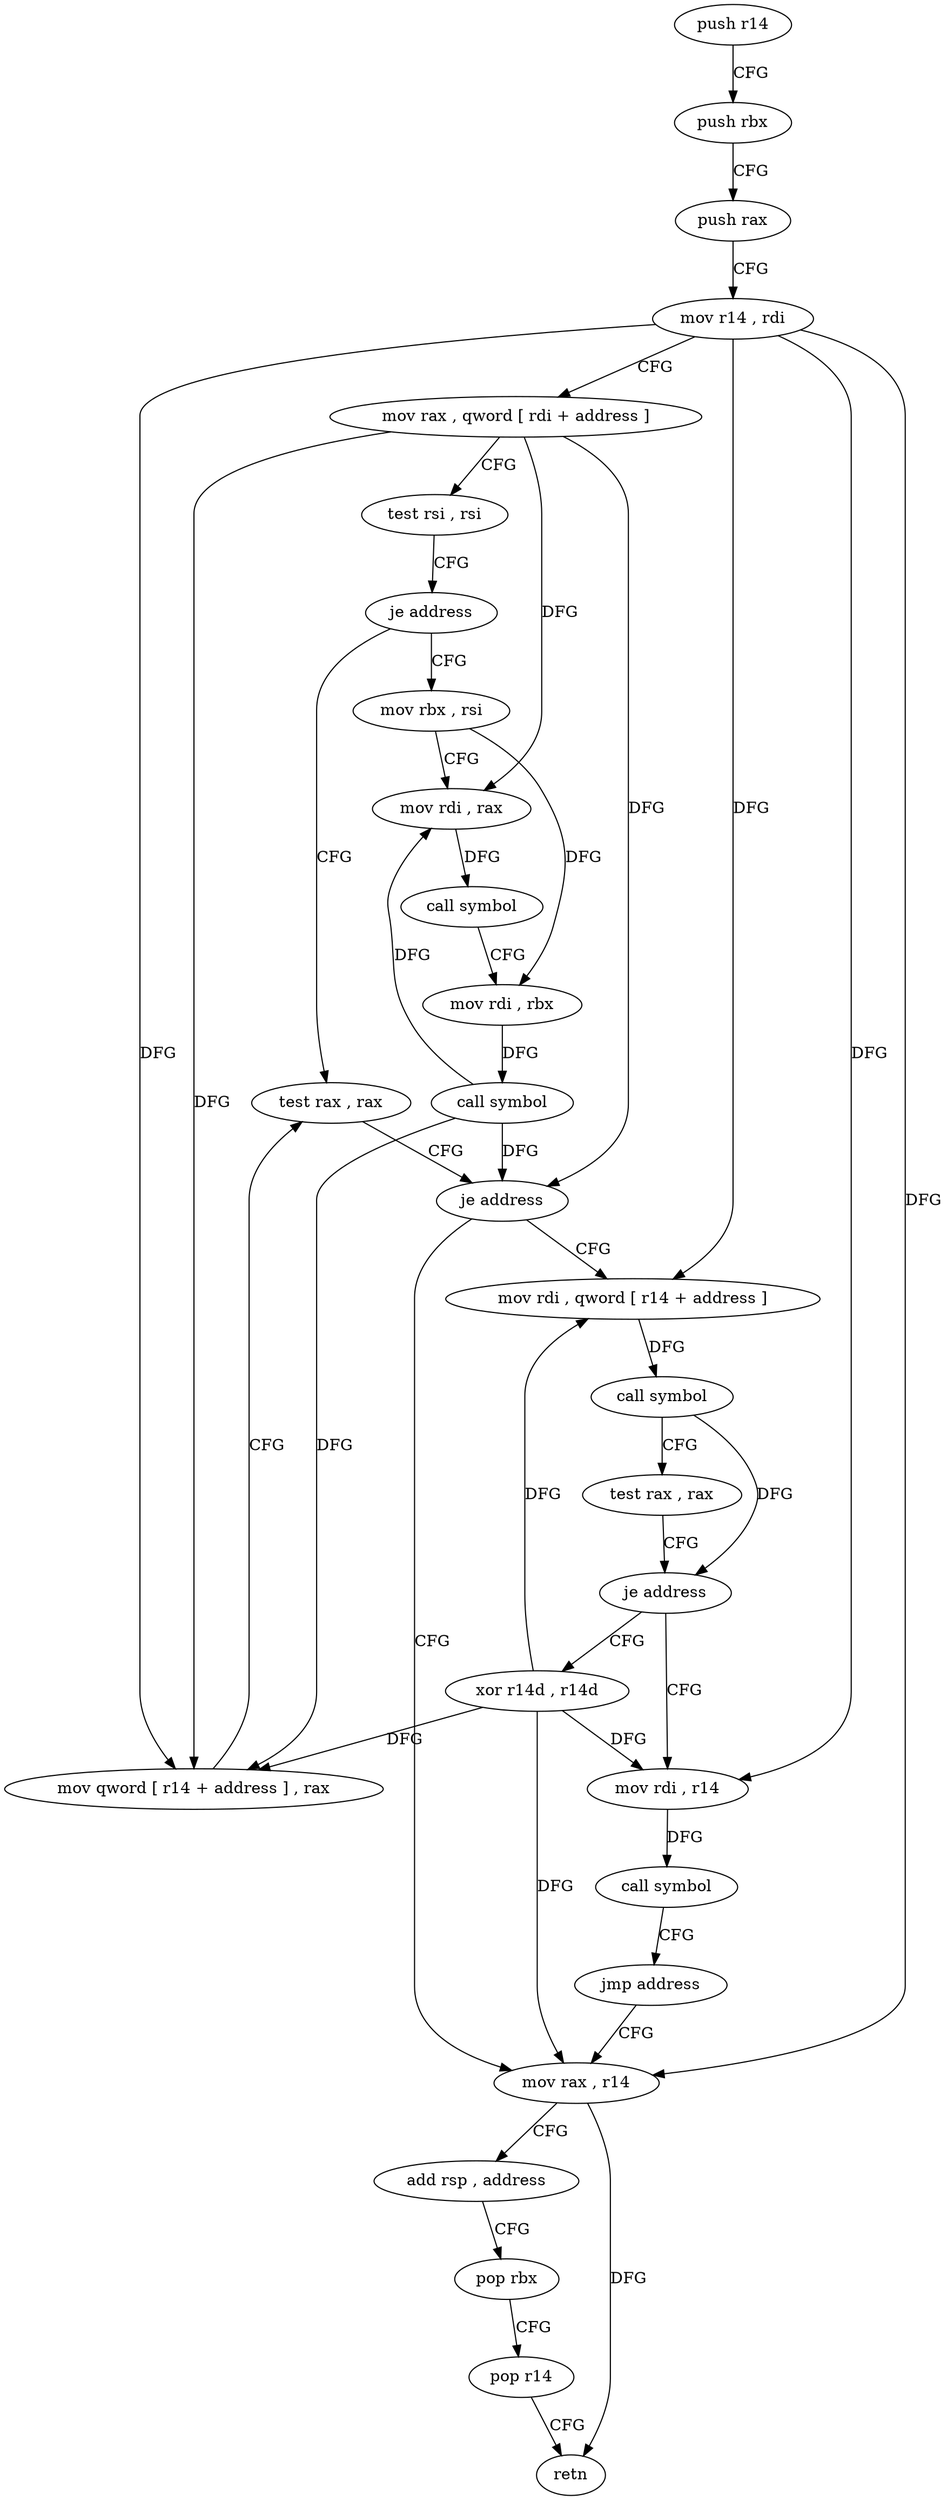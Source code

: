 digraph "func" {
"87728" [label = "push r14" ]
"87730" [label = "push rbx" ]
"87731" [label = "push rax" ]
"87732" [label = "mov r14 , rdi" ]
"87735" [label = "mov rax , qword [ rdi + address ]" ]
"87739" [label = "test rsi , rsi" ]
"87742" [label = "je address" ]
"87767" [label = "test rax , rax" ]
"87744" [label = "mov rbx , rsi" ]
"87770" [label = "je address" ]
"87799" [label = "mov rax , r14" ]
"87772" [label = "mov rdi , qword [ r14 + address ]" ]
"87747" [label = "mov rdi , rax" ]
"87750" [label = "call symbol" ]
"87755" [label = "mov rdi , rbx" ]
"87758" [label = "call symbol" ]
"87763" [label = "mov qword [ r14 + address ] , rax" ]
"87802" [label = "add rsp , address" ]
"87806" [label = "pop rbx" ]
"87807" [label = "pop r14" ]
"87809" [label = "retn" ]
"87776" [label = "call symbol" ]
"87781" [label = "test rax , rax" ]
"87784" [label = "je address" ]
"87796" [label = "xor r14d , r14d" ]
"87786" [label = "mov rdi , r14" ]
"87789" [label = "call symbol" ]
"87794" [label = "jmp address" ]
"87728" -> "87730" [ label = "CFG" ]
"87730" -> "87731" [ label = "CFG" ]
"87731" -> "87732" [ label = "CFG" ]
"87732" -> "87735" [ label = "CFG" ]
"87732" -> "87763" [ label = "DFG" ]
"87732" -> "87799" [ label = "DFG" ]
"87732" -> "87772" [ label = "DFG" ]
"87732" -> "87786" [ label = "DFG" ]
"87735" -> "87739" [ label = "CFG" ]
"87735" -> "87770" [ label = "DFG" ]
"87735" -> "87747" [ label = "DFG" ]
"87735" -> "87763" [ label = "DFG" ]
"87739" -> "87742" [ label = "CFG" ]
"87742" -> "87767" [ label = "CFG" ]
"87742" -> "87744" [ label = "CFG" ]
"87767" -> "87770" [ label = "CFG" ]
"87744" -> "87747" [ label = "CFG" ]
"87744" -> "87755" [ label = "DFG" ]
"87770" -> "87799" [ label = "CFG" ]
"87770" -> "87772" [ label = "CFG" ]
"87799" -> "87802" [ label = "CFG" ]
"87799" -> "87809" [ label = "DFG" ]
"87772" -> "87776" [ label = "DFG" ]
"87747" -> "87750" [ label = "DFG" ]
"87750" -> "87755" [ label = "CFG" ]
"87755" -> "87758" [ label = "DFG" ]
"87758" -> "87763" [ label = "DFG" ]
"87758" -> "87770" [ label = "DFG" ]
"87758" -> "87747" [ label = "DFG" ]
"87763" -> "87767" [ label = "CFG" ]
"87802" -> "87806" [ label = "CFG" ]
"87806" -> "87807" [ label = "CFG" ]
"87807" -> "87809" [ label = "CFG" ]
"87776" -> "87781" [ label = "CFG" ]
"87776" -> "87784" [ label = "DFG" ]
"87781" -> "87784" [ label = "CFG" ]
"87784" -> "87796" [ label = "CFG" ]
"87784" -> "87786" [ label = "CFG" ]
"87796" -> "87799" [ label = "DFG" ]
"87796" -> "87772" [ label = "DFG" ]
"87796" -> "87763" [ label = "DFG" ]
"87796" -> "87786" [ label = "DFG" ]
"87786" -> "87789" [ label = "DFG" ]
"87789" -> "87794" [ label = "CFG" ]
"87794" -> "87799" [ label = "CFG" ]
}
